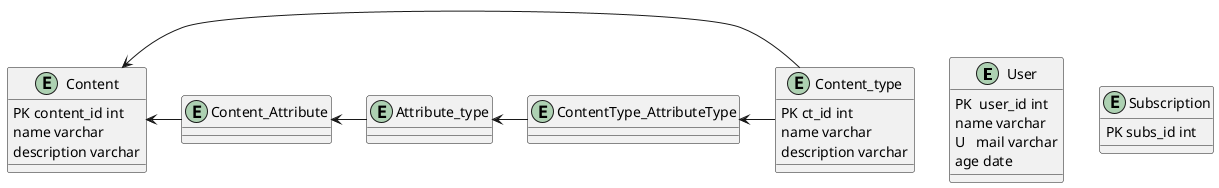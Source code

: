 @startuml
entity User{
PK  user_id int
    name varchar
U   mail varchar
    age date
}
entity Subscription{
PK subs_id int
}
entity Content{
PK content_id int
   name varchar
   description varchar
}
entity Content_type{
PK ct_id int
   name varchar
   description varchar
}
entity Content_Attribute{}
entity ContentType_AttributeType{}
entity Attribute_type{}



Content <- Content_Attribute
Content_Attribute <- Attribute_type
Attribute_type <- ContentType_AttributeType
ContentType_AttributeType <- Content_type
Content <- Content_type


@enduml